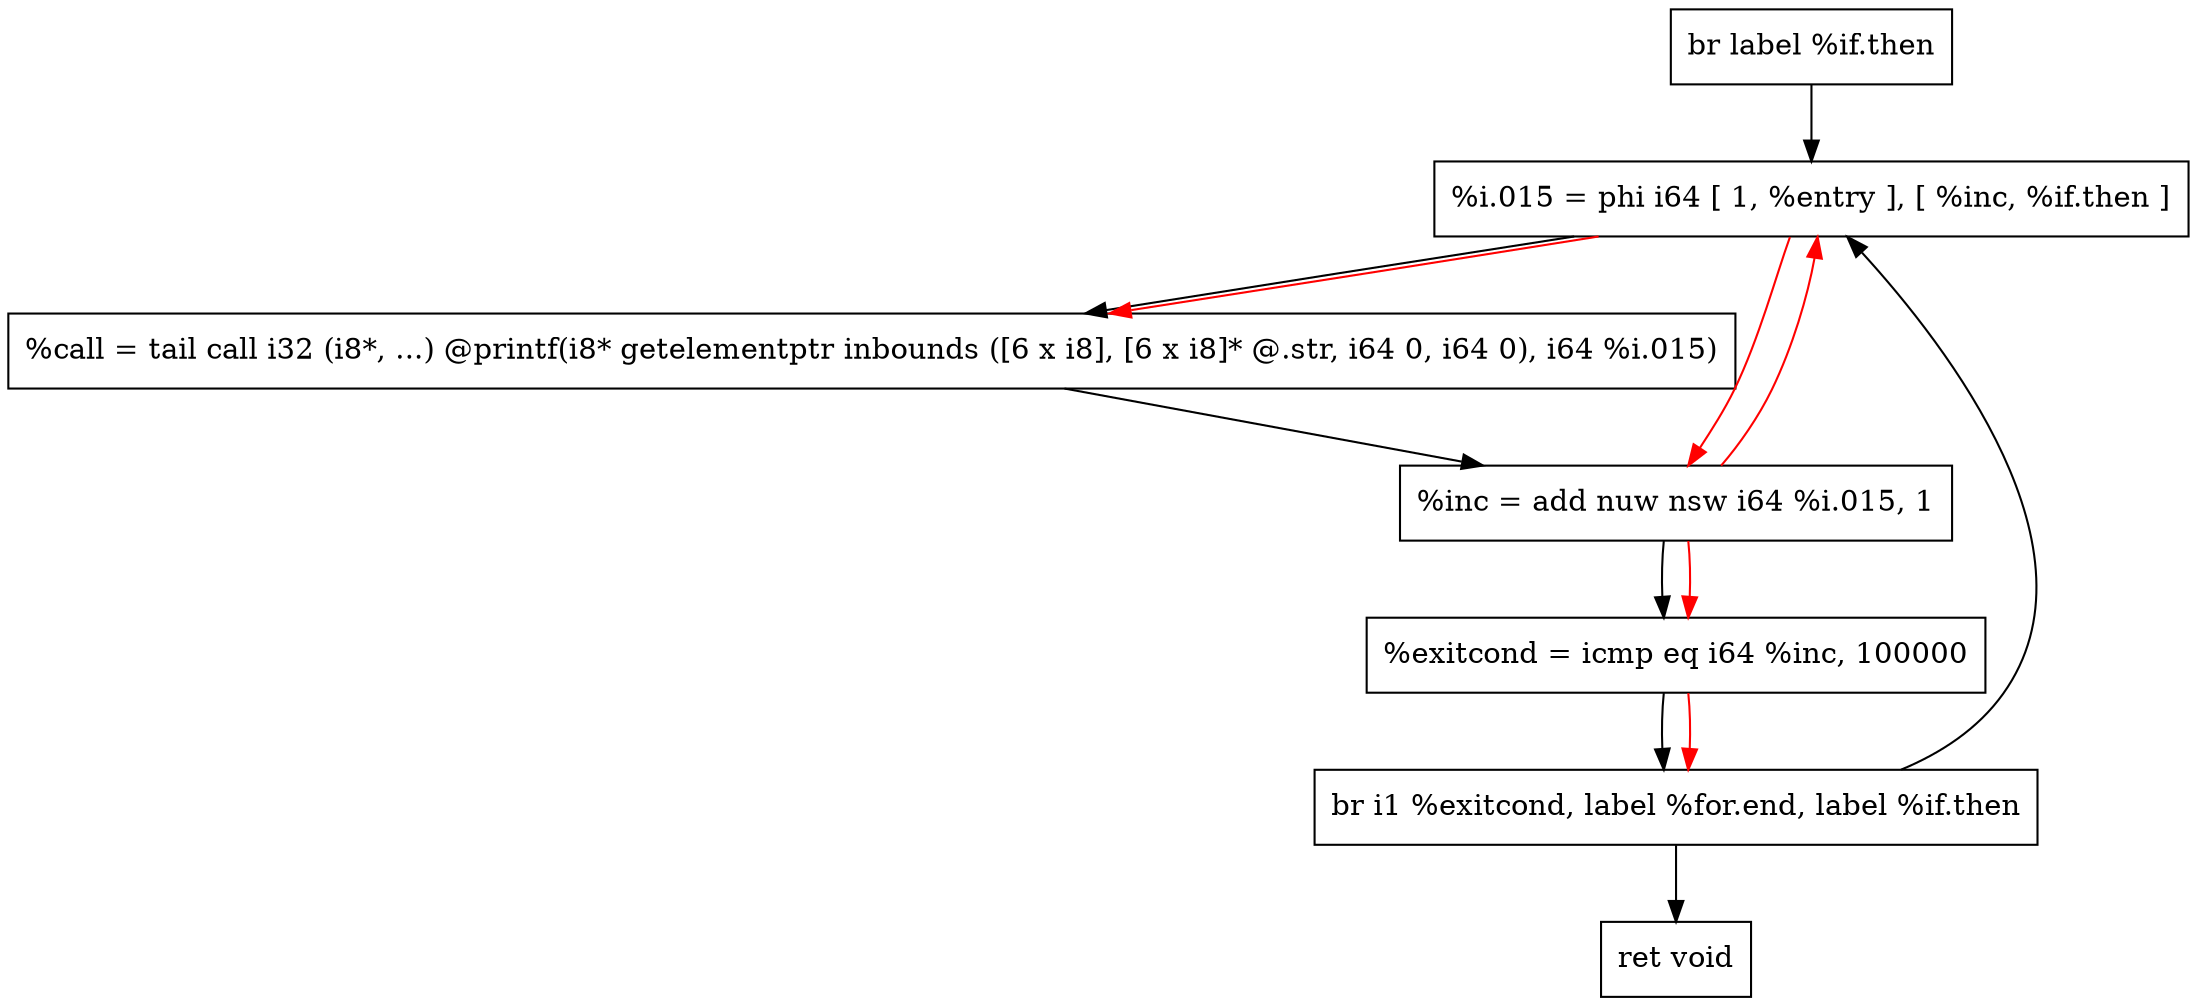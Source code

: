 digraph "CDFG for'func' function" {
	Node0x55a2ecb66168[shape=record, label="  br label %if.then"];
	Node0x55a2ecb66848[shape=record, label="  %i.015 = phi i64 [ 1, %entry ], [ %inc, %if.then ]"];
	Node0x55a2ecb66cb8[shape=record, label="  %call = tail call i32 (i8*, ...) @printf(i8* getelementptr inbounds ([6 x i8], [6 x i8]* @.str, i64 0, i64 0), i64 %i.015)"];
	Node0x55a2ecb66db0[shape=record, label="  %inc = add nuw nsw i64 %i.015, 1"];
	Node0x55a2ecb66e20[shape=record, label="  %exitcond = icmp eq i64 %inc, 100000"];
	Node0x55a2ecaf0db8[shape=record, label="  br i1 %exitcond, label %for.end, label %if.then"];
	Node0x55a2ecb66f00[shape=record, label="  ret void"];
	Node0x55a2ecb66168 -> Node0x55a2ecb66848
	Node0x55a2ecb66848 -> Node0x55a2ecb66cb8
	Node0x55a2ecb66cb8 -> Node0x55a2ecb66db0
	Node0x55a2ecb66db0 -> Node0x55a2ecb66e20
	Node0x55a2ecb66e20 -> Node0x55a2ecaf0db8
	Node0x55a2ecaf0db8 -> Node0x55a2ecb66f00
	Node0x55a2ecaf0db8 -> Node0x55a2ecb66848
edge [color=red]
	Node0x55a2ecb66db0 -> Node0x55a2ecb66848
	Node0x55a2ecb66848 -> Node0x55a2ecb66cb8
	Node0x55a2ecb66848 -> Node0x55a2ecb66db0
	Node0x55a2ecb66db0 -> Node0x55a2ecb66e20
	Node0x55a2ecb66e20 -> Node0x55a2ecaf0db8
}
